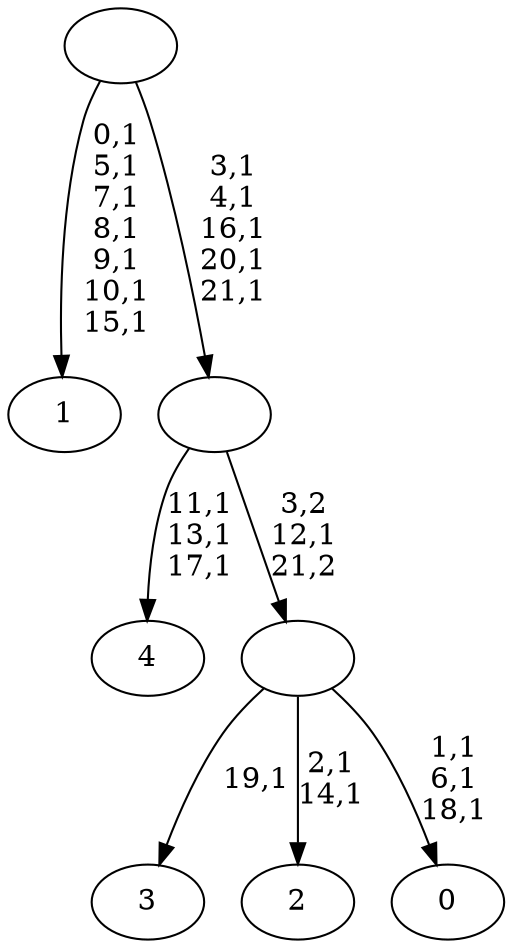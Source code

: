 digraph T {
	27 [label="4"]
	23 [label="3"]
	21 [label="2"]
	18 [label="1"]
	10 [label="0"]
	6 [label=""]
	5 [label=""]
	0 [label=""]
	6 -> 10 [label="1,1\n6,1\n18,1"]
	6 -> 21 [label="2,1\n14,1"]
	6 -> 23 [label="19,1"]
	5 -> 27 [label="11,1\n13,1\n17,1"]
	5 -> 6 [label="3,2\n12,1\n21,2"]
	0 -> 5 [label="3,1\n4,1\n16,1\n20,1\n21,1"]
	0 -> 18 [label="0,1\n5,1\n7,1\n8,1\n9,1\n10,1\n15,1"]
}
